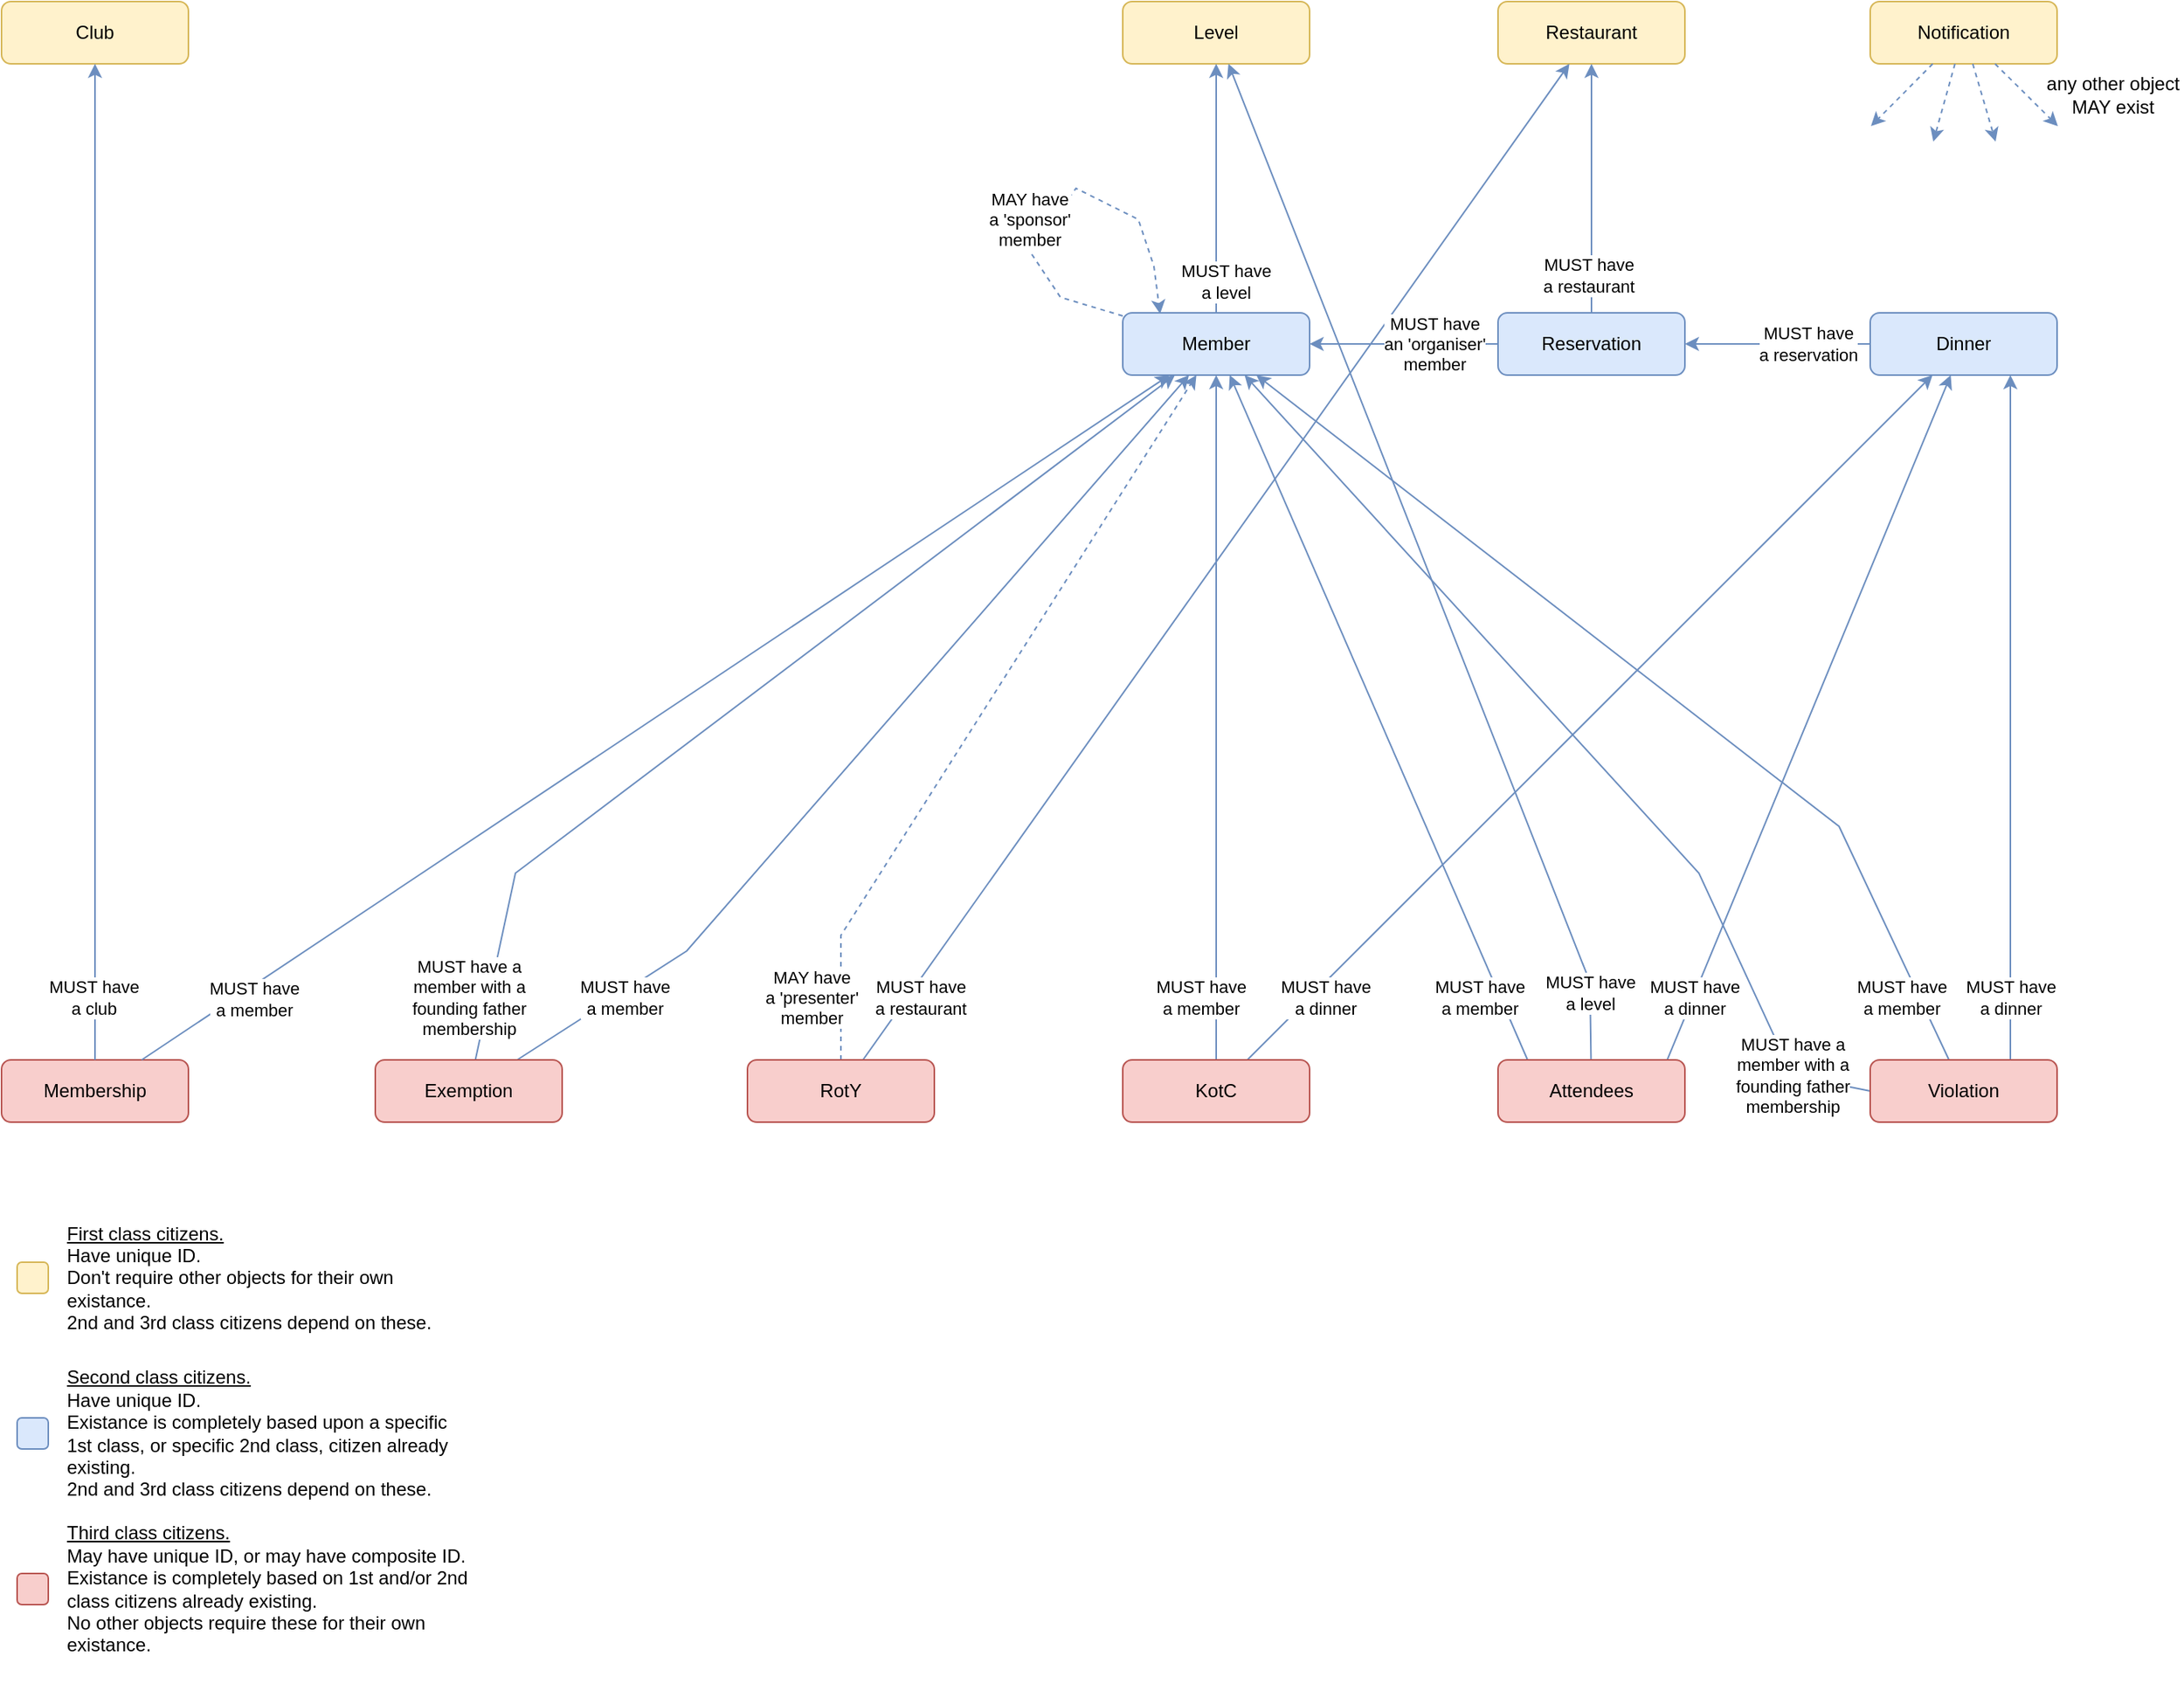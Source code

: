 <mxfile version="21.2.8" type="device">
  <diagram name="Page-1" id="Z5LdI7A3Hce1t4JZFpOZ">
    <mxGraphModel dx="1592" dy="880" grid="1" gridSize="10" guides="1" tooltips="1" connect="1" arrows="1" fold="1" page="1" pageScale="1" pageWidth="827" pageHeight="1169" math="0" shadow="0">
      <root>
        <mxCell id="0" />
        <mxCell id="1" parent="0" />
        <mxCell id="BozgZO4kEOnN7RZl8oFu-1" value="Member" style="rounded=1;whiteSpace=wrap;html=1;fillColor=#dae8fc;strokeColor=#6c8ebf;" parent="1" vertex="1">
          <mxGeometry x="880" y="240" width="120" height="40" as="geometry" />
        </mxCell>
        <mxCell id="BozgZO4kEOnN7RZl8oFu-2" value="Club" style="rounded=1;whiteSpace=wrap;html=1;fillColor=#fff2cc;strokeColor=#d6b656;" parent="1" vertex="1">
          <mxGeometry x="160" y="40" width="120" height="40" as="geometry" />
        </mxCell>
        <mxCell id="BozgZO4kEOnN7RZl8oFu-3" value="Notification" style="rounded=1;whiteSpace=wrap;html=1;fillColor=#fff2cc;strokeColor=#d6b656;" parent="1" vertex="1">
          <mxGeometry x="1360" y="40" width="120" height="40" as="geometry" />
        </mxCell>
        <mxCell id="BozgZO4kEOnN7RZl8oFu-4" value="Level" style="rounded=1;whiteSpace=wrap;html=1;fillColor=#fff2cc;strokeColor=#d6b656;" parent="1" vertex="1">
          <mxGeometry x="880" y="40" width="120" height="40" as="geometry" />
        </mxCell>
        <mxCell id="BozgZO4kEOnN7RZl8oFu-5" value="Restaurant" style="rounded=1;whiteSpace=wrap;html=1;fillColor=#fff2cc;strokeColor=#d6b656;" parent="1" vertex="1">
          <mxGeometry x="1121" y="40" width="120" height="40" as="geometry" />
        </mxCell>
        <mxCell id="BozgZO4kEOnN7RZl8oFu-7" value="Membership" style="rounded=1;whiteSpace=wrap;html=1;fillColor=#f8cecc;strokeColor=#b85450;" parent="1" vertex="1">
          <mxGeometry x="160" y="720" width="120" height="40" as="geometry" />
        </mxCell>
        <mxCell id="r8nRrEDW61zQKozaeemJ-20" value="MUST have&lt;br&gt;a member" style="rounded=0;orthogonalLoop=1;jettySize=auto;html=1;fillColor=#dae8fc;strokeColor=#6c8ebf;" edge="1" parent="1" source="BozgZO4kEOnN7RZl8oFu-8" target="BozgZO4kEOnN7RZl8oFu-1">
          <mxGeometry x="-0.743" y="-4" relative="1" as="geometry">
            <Array as="points">
              <mxPoint x="600" y="650" />
            </Array>
            <mxPoint as="offset" />
          </mxGeometry>
        </mxCell>
        <mxCell id="r8nRrEDW61zQKozaeemJ-21" value="MUST have a&lt;br&gt;member with a&lt;br&gt;founding father&lt;br&gt;membership" style="rounded=0;orthogonalLoop=1;jettySize=auto;html=1;fillColor=#dae8fc;strokeColor=#6c8ebf;" edge="1" parent="1" source="BozgZO4kEOnN7RZl8oFu-8" target="BozgZO4kEOnN7RZl8oFu-1">
          <mxGeometry x="-0.883" y="13" relative="1" as="geometry">
            <Array as="points">
              <mxPoint x="490" y="600" />
            </Array>
            <mxPoint as="offset" />
          </mxGeometry>
        </mxCell>
        <mxCell id="BozgZO4kEOnN7RZl8oFu-8" value="Exemption" style="rounded=1;whiteSpace=wrap;html=1;fillColor=#f8cecc;strokeColor=#b85450;" parent="1" vertex="1">
          <mxGeometry x="400" y="720" width="120" height="40" as="geometry" />
        </mxCell>
        <mxCell id="r8nRrEDW61zQKozaeemJ-24" value="&lt;span style=&quot;color: rgb(0, 0, 0); font-family: Helvetica; font-size: 11px; font-style: normal; font-variant-ligatures: normal; font-variant-caps: normal; font-weight: 400; letter-spacing: normal; orphans: 2; text-align: center; text-indent: 0px; text-transform: none; widows: 2; word-spacing: 0px; -webkit-text-stroke-width: 0px; background-color: rgb(255, 255, 255); text-decoration-thickness: initial; text-decoration-style: initial; text-decoration-color: initial; float: none; display: inline !important;&quot;&gt;MUST have&lt;/span&gt;&lt;br style=&quot;border-color: var(--border-color); color: rgb(0, 0, 0); font-family: Helvetica; font-size: 11px; font-style: normal; font-variant-ligatures: normal; font-variant-caps: normal; font-weight: 400; letter-spacing: normal; orphans: 2; text-align: center; text-indent: 0px; text-transform: none; widows: 2; word-spacing: 0px; -webkit-text-stroke-width: 0px; text-decoration-thickness: initial; text-decoration-style: initial; text-decoration-color: initial;&quot;&gt;&lt;span style=&quot;color: rgb(0, 0, 0); font-family: Helvetica; font-size: 11px; font-style: normal; font-variant-ligatures: normal; font-variant-caps: normal; font-weight: 400; letter-spacing: normal; orphans: 2; text-align: center; text-indent: 0px; text-transform: none; widows: 2; word-spacing: 0px; -webkit-text-stroke-width: 0px; background-color: rgb(255, 255, 255); text-decoration-thickness: initial; text-decoration-style: initial; text-decoration-color: initial; float: none; display: inline !important;&quot;&gt;a restaurant&lt;/span&gt;" style="rounded=0;orthogonalLoop=1;jettySize=auto;html=1;fillColor=#dae8fc;strokeColor=#6c8ebf;" edge="1" parent="1" source="BozgZO4kEOnN7RZl8oFu-10" target="BozgZO4kEOnN7RZl8oFu-5">
          <mxGeometry x="-0.703" y="2" relative="1" as="geometry">
            <mxPoint as="offset" />
          </mxGeometry>
        </mxCell>
        <mxCell id="BozgZO4kEOnN7RZl8oFu-10" value="Reservation" style="rounded=1;whiteSpace=wrap;html=1;fillColor=#dae8fc;strokeColor=#6c8ebf;" parent="1" vertex="1">
          <mxGeometry x="1121" y="240" width="120" height="40" as="geometry" />
        </mxCell>
        <mxCell id="r8nRrEDW61zQKozaeemJ-22" value="MUST have&lt;br&gt;a restaurant" style="rounded=0;orthogonalLoop=1;jettySize=auto;html=1;fillColor=#dae8fc;strokeColor=#6c8ebf;" edge="1" parent="1" source="BozgZO4kEOnN7RZl8oFu-11" target="BozgZO4kEOnN7RZl8oFu-5">
          <mxGeometry x="-0.863" y="-7" relative="1" as="geometry">
            <mxPoint as="offset" />
          </mxGeometry>
        </mxCell>
        <mxCell id="r8nRrEDW61zQKozaeemJ-23" value="MAY have&lt;br&gt;a &#39;presenter&#39;&lt;br&gt;member" style="rounded=0;orthogonalLoop=1;jettySize=auto;html=1;dashed=1;fillColor=#dae8fc;strokeColor=#6c8ebf;" edge="1" parent="1" source="BozgZO4kEOnN7RZl8oFu-11" target="BozgZO4kEOnN7RZl8oFu-1">
          <mxGeometry x="-0.842" y="19" relative="1" as="geometry">
            <Array as="points">
              <mxPoint x="699" y="640" />
            </Array>
            <mxPoint as="offset" />
          </mxGeometry>
        </mxCell>
        <mxCell id="BozgZO4kEOnN7RZl8oFu-11" value="RotY" style="rounded=1;whiteSpace=wrap;html=1;fillColor=#f8cecc;strokeColor=#b85450;" parent="1" vertex="1">
          <mxGeometry x="639" y="720" width="120" height="40" as="geometry" />
        </mxCell>
        <mxCell id="r8nRrEDW61zQKozaeemJ-30" value="MUST have&lt;br&gt;a dinner" style="rounded=0;orthogonalLoop=1;jettySize=auto;html=1;fillColor=#dae8fc;strokeColor=#6c8ebf;" edge="1" parent="1" source="BozgZO4kEOnN7RZl8oFu-12" target="BozgZO4kEOnN7RZl8oFu-13">
          <mxGeometry x="-0.795" y="-7" relative="1" as="geometry">
            <mxPoint as="offset" />
          </mxGeometry>
        </mxCell>
        <mxCell id="r8nRrEDW61zQKozaeemJ-31" value="MUST have&lt;br&gt;a member" style="rounded=0;orthogonalLoop=1;jettySize=auto;html=1;fillColor=#dae8fc;strokeColor=#6c8ebf;" edge="1" parent="1" source="BozgZO4kEOnN7RZl8oFu-12" target="BozgZO4kEOnN7RZl8oFu-1">
          <mxGeometry x="-0.818" y="10" relative="1" as="geometry">
            <mxPoint as="offset" />
          </mxGeometry>
        </mxCell>
        <mxCell id="BozgZO4kEOnN7RZl8oFu-12" value="KotC" style="rounded=1;whiteSpace=wrap;html=1;fillColor=#f8cecc;strokeColor=#b85450;" parent="1" vertex="1">
          <mxGeometry x="880" y="720" width="120" height="40" as="geometry" />
        </mxCell>
        <mxCell id="r8nRrEDW61zQKozaeemJ-26" value="MUST have&lt;br&gt;a reservation" style="rounded=0;orthogonalLoop=1;jettySize=auto;html=1;fillColor=#dae8fc;strokeColor=#6c8ebf;" edge="1" parent="1" source="BozgZO4kEOnN7RZl8oFu-13" target="BozgZO4kEOnN7RZl8oFu-10">
          <mxGeometry x="-0.328" relative="1" as="geometry">
            <mxPoint as="offset" />
          </mxGeometry>
        </mxCell>
        <mxCell id="BozgZO4kEOnN7RZl8oFu-13" value="Dinner" style="rounded=1;whiteSpace=wrap;html=1;fillColor=#dae8fc;strokeColor=#6c8ebf;" parent="1" vertex="1">
          <mxGeometry x="1360" y="240" width="120" height="40" as="geometry" />
        </mxCell>
        <mxCell id="r8nRrEDW61zQKozaeemJ-27" value="MUST have&lt;br&gt;a dinner" style="rounded=0;orthogonalLoop=1;jettySize=auto;html=1;fillColor=#dae8fc;strokeColor=#6c8ebf;exitX=0.906;exitY=-0.004;exitDx=0;exitDy=0;exitPerimeter=0;" edge="1" parent="1" source="BozgZO4kEOnN7RZl8oFu-14" target="BozgZO4kEOnN7RZl8oFu-13">
          <mxGeometry x="-0.817" y="-1" relative="1" as="geometry">
            <mxPoint as="offset" />
          </mxGeometry>
        </mxCell>
        <mxCell id="r8nRrEDW61zQKozaeemJ-28" value="MUST have&lt;br&gt;a member" style="rounded=0;orthogonalLoop=1;jettySize=auto;html=1;fillColor=#dae8fc;strokeColor=#6c8ebf;exitX=0.158;exitY=0;exitDx=0;exitDy=0;exitPerimeter=0;" edge="1" parent="1" source="BozgZO4kEOnN7RZl8oFu-14" target="BozgZO4kEOnN7RZl8oFu-1">
          <mxGeometry x="-0.796" y="12" relative="1" as="geometry">
            <mxPoint as="offset" />
          </mxGeometry>
        </mxCell>
        <mxCell id="r8nRrEDW61zQKozaeemJ-29" value="MUST have&lt;br&gt;a level" style="rounded=0;orthogonalLoop=1;jettySize=auto;html=1;fillColor=#dae8fc;strokeColor=#6c8ebf;" edge="1" parent="1" source="BozgZO4kEOnN7RZl8oFu-14" target="BozgZO4kEOnN7RZl8oFu-4">
          <mxGeometry x="-0.875" relative="1" as="geometry">
            <Array as="points">
              <mxPoint x="1180" y="670" />
            </Array>
            <mxPoint as="offset" />
          </mxGeometry>
        </mxCell>
        <mxCell id="BozgZO4kEOnN7RZl8oFu-14" value="Attendees" style="rounded=1;whiteSpace=wrap;html=1;fillColor=#f8cecc;strokeColor=#b85450;" parent="1" vertex="1">
          <mxGeometry x="1121" y="720" width="120" height="40" as="geometry" />
        </mxCell>
        <mxCell id="r8nRrEDW61zQKozaeemJ-32" value="MUST have&lt;br&gt;a dinner&lt;br&gt;" style="rounded=0;orthogonalLoop=1;jettySize=auto;html=1;fillColor=#dae8fc;strokeColor=#6c8ebf;exitX=0.75;exitY=0;exitDx=0;exitDy=0;entryX=0.75;entryY=1;entryDx=0;entryDy=0;" edge="1" parent="1" source="MY71BQhp90IvfYwF4a3C-1" target="BozgZO4kEOnN7RZl8oFu-13">
          <mxGeometry x="-0.818" relative="1" as="geometry">
            <mxPoint as="offset" />
          </mxGeometry>
        </mxCell>
        <mxCell id="r8nRrEDW61zQKozaeemJ-33" value="&lt;span style=&quot;color: rgb(0, 0, 0); font-family: Helvetica; font-size: 11px; font-style: normal; font-variant-ligatures: normal; font-variant-caps: normal; font-weight: 400; letter-spacing: normal; orphans: 2; text-align: center; text-indent: 0px; text-transform: none; widows: 2; word-spacing: 0px; -webkit-text-stroke-width: 0px; background-color: rgb(255, 255, 255); text-decoration-thickness: initial; text-decoration-style: initial; text-decoration-color: initial; float: none; display: inline !important;&quot;&gt;MUST have&lt;/span&gt;&lt;br style=&quot;border-color: var(--border-color); color: rgb(0, 0, 0); font-family: Helvetica; font-size: 11px; font-style: normal; font-variant-ligatures: normal; font-variant-caps: normal; font-weight: 400; letter-spacing: normal; orphans: 2; text-align: center; text-indent: 0px; text-transform: none; widows: 2; word-spacing: 0px; -webkit-text-stroke-width: 0px; text-decoration-thickness: initial; text-decoration-style: initial; text-decoration-color: initial;&quot;&gt;&lt;span style=&quot;color: rgb(0, 0, 0); font-family: Helvetica; font-size: 11px; font-style: normal; font-variant-ligatures: normal; font-variant-caps: normal; font-weight: 400; letter-spacing: normal; orphans: 2; text-align: center; text-indent: 0px; text-transform: none; widows: 2; word-spacing: 0px; -webkit-text-stroke-width: 0px; background-color: rgb(255, 255, 255); text-decoration-thickness: initial; text-decoration-style: initial; text-decoration-color: initial; float: none; display: inline !important;&quot;&gt;a member&lt;/span&gt;" style="rounded=0;orthogonalLoop=1;jettySize=auto;html=1;fillColor=#dae8fc;strokeColor=#6c8ebf;" edge="1" parent="1" source="MY71BQhp90IvfYwF4a3C-1" target="BozgZO4kEOnN7RZl8oFu-1">
          <mxGeometry x="-0.846" y="11" relative="1" as="geometry">
            <Array as="points">
              <mxPoint x="1340" y="570" />
            </Array>
            <mxPoint as="offset" />
          </mxGeometry>
        </mxCell>
        <mxCell id="r8nRrEDW61zQKozaeemJ-34" value="&lt;span style=&quot;color: rgb(0, 0, 0); font-family: Helvetica; font-size: 11px; font-style: normal; font-variant-ligatures: normal; font-variant-caps: normal; font-weight: 400; letter-spacing: normal; orphans: 2; text-align: center; text-indent: 0px; text-transform: none; widows: 2; word-spacing: 0px; -webkit-text-stroke-width: 0px; background-color: rgb(255, 255, 255); text-decoration-thickness: initial; text-decoration-style: initial; text-decoration-color: initial; float: none; display: inline !important;&quot;&gt;MUST have a&lt;/span&gt;&lt;br style=&quot;border-color: var(--border-color); color: rgb(0, 0, 0); font-family: Helvetica; font-size: 11px; font-style: normal; font-variant-ligatures: normal; font-variant-caps: normal; font-weight: 400; letter-spacing: normal; orphans: 2; text-align: center; text-indent: 0px; text-transform: none; widows: 2; word-spacing: 0px; -webkit-text-stroke-width: 0px; text-decoration-thickness: initial; text-decoration-style: initial; text-decoration-color: initial;&quot;&gt;&lt;span style=&quot;color: rgb(0, 0, 0); font-family: Helvetica; font-size: 11px; font-style: normal; font-variant-ligatures: normal; font-variant-caps: normal; font-weight: 400; letter-spacing: normal; orphans: 2; text-align: center; text-indent: 0px; text-transform: none; widows: 2; word-spacing: 0px; -webkit-text-stroke-width: 0px; background-color: rgb(255, 255, 255); text-decoration-thickness: initial; text-decoration-style: initial; text-decoration-color: initial; float: none; display: inline !important;&quot;&gt;member with a&lt;/span&gt;&lt;br style=&quot;border-color: var(--border-color); color: rgb(0, 0, 0); font-family: Helvetica; font-size: 11px; font-style: normal; font-variant-ligatures: normal; font-variant-caps: normal; font-weight: 400; letter-spacing: normal; orphans: 2; text-align: center; text-indent: 0px; text-transform: none; widows: 2; word-spacing: 0px; -webkit-text-stroke-width: 0px; text-decoration-thickness: initial; text-decoration-style: initial; text-decoration-color: initial;&quot;&gt;&lt;span style=&quot;color: rgb(0, 0, 0); font-family: Helvetica; font-size: 11px; font-style: normal; font-variant-ligatures: normal; font-variant-caps: normal; font-weight: 400; letter-spacing: normal; orphans: 2; text-align: center; text-indent: 0px; text-transform: none; widows: 2; word-spacing: 0px; -webkit-text-stroke-width: 0px; background-color: rgb(255, 255, 255); text-decoration-thickness: initial; text-decoration-style: initial; text-decoration-color: initial; float: none; display: inline !important;&quot;&gt;founding father&lt;/span&gt;&lt;br style=&quot;border-color: var(--border-color); color: rgb(0, 0, 0); font-family: Helvetica; font-size: 11px; font-style: normal; font-variant-ligatures: normal; font-variant-caps: normal; font-weight: 400; letter-spacing: normal; orphans: 2; text-align: center; text-indent: 0px; text-transform: none; widows: 2; word-spacing: 0px; -webkit-text-stroke-width: 0px; text-decoration-thickness: initial; text-decoration-style: initial; text-decoration-color: initial;&quot;&gt;&lt;span style=&quot;color: rgb(0, 0, 0); font-family: Helvetica; font-size: 11px; font-style: normal; font-variant-ligatures: normal; font-variant-caps: normal; font-weight: 400; letter-spacing: normal; orphans: 2; text-align: center; text-indent: 0px; text-transform: none; widows: 2; word-spacing: 0px; -webkit-text-stroke-width: 0px; background-color: rgb(255, 255, 255); text-decoration-thickness: initial; text-decoration-style: initial; text-decoration-color: initial; float: none; display: inline !important;&quot;&gt;membership&lt;/span&gt;" style="rounded=0;orthogonalLoop=1;jettySize=auto;html=1;fillColor=#dae8fc;strokeColor=#6c8ebf;exitX=0;exitY=0.5;exitDx=0;exitDy=0;" edge="1" parent="1" source="MY71BQhp90IvfYwF4a3C-1" target="BozgZO4kEOnN7RZl8oFu-1">
          <mxGeometry x="-0.837" relative="1" as="geometry">
            <Array as="points">
              <mxPoint x="1310" y="730" />
              <mxPoint x="1250" y="600" />
            </Array>
            <mxPoint as="offset" />
          </mxGeometry>
        </mxCell>
        <mxCell id="MY71BQhp90IvfYwF4a3C-1" value="Violation" style="rounded=1;whiteSpace=wrap;html=1;fillColor=#f8cecc;strokeColor=#b85450;" parent="1" vertex="1">
          <mxGeometry x="1360" y="720" width="120" height="40" as="geometry" />
        </mxCell>
        <mxCell id="r8nRrEDW61zQKozaeemJ-3" value="MUST have&lt;br&gt;a level" style="endArrow=classic;html=1;rounded=0;fillColor=#dae8fc;strokeColor=#6c8ebf;" edge="1" parent="1" source="BozgZO4kEOnN7RZl8oFu-1" target="BozgZO4kEOnN7RZl8oFu-4">
          <mxGeometry x="-0.748" y="-6" width="50" height="50" relative="1" as="geometry">
            <mxPoint x="290" y="360" as="sourcePoint" />
            <mxPoint x="340" y="310" as="targetPoint" />
            <mxPoint as="offset" />
          </mxGeometry>
        </mxCell>
        <mxCell id="r8nRrEDW61zQKozaeemJ-9" value="" style="endArrow=classic;html=1;rounded=0;dashed=1;fillColor=#dae8fc;strokeColor=#6c8ebf;" edge="1" parent="1" source="BozgZO4kEOnN7RZl8oFu-3">
          <mxGeometry width="50" height="50" relative="1" as="geometry">
            <mxPoint x="1370.5" y="90" as="sourcePoint" />
            <mxPoint x="1360.5" y="120" as="targetPoint" />
          </mxGeometry>
        </mxCell>
        <mxCell id="r8nRrEDW61zQKozaeemJ-10" value="any other object MAY exist" style="text;html=1;strokeColor=none;fillColor=none;align=center;verticalAlign=middle;whiteSpace=wrap;rounded=0;" vertex="1" parent="1">
          <mxGeometry x="1470.5" y="80" width="90" height="40" as="geometry" />
        </mxCell>
        <mxCell id="r8nRrEDW61zQKozaeemJ-11" value="" style="endArrow=classic;html=1;rounded=0;dashed=1;fillColor=#dae8fc;strokeColor=#6c8ebf;" edge="1" parent="1" source="BozgZO4kEOnN7RZl8oFu-3">
          <mxGeometry width="50" height="50" relative="1" as="geometry">
            <mxPoint x="1380.5" y="100" as="sourcePoint" />
            <mxPoint x="1400.5" y="130" as="targetPoint" />
          </mxGeometry>
        </mxCell>
        <mxCell id="r8nRrEDW61zQKozaeemJ-12" value="" style="endArrow=classic;html=1;rounded=0;dashed=1;fillColor=#dae8fc;strokeColor=#6c8ebf;" edge="1" parent="1" source="BozgZO4kEOnN7RZl8oFu-3">
          <mxGeometry width="50" height="50" relative="1" as="geometry">
            <mxPoint x="1460.5" y="90" as="sourcePoint" />
            <mxPoint x="1480.5" y="120" as="targetPoint" />
          </mxGeometry>
        </mxCell>
        <mxCell id="r8nRrEDW61zQKozaeemJ-13" value="" style="endArrow=classic;html=1;rounded=0;dashed=1;fillColor=#dae8fc;strokeColor=#6c8ebf;" edge="1" parent="1" source="BozgZO4kEOnN7RZl8oFu-3">
          <mxGeometry width="50" height="50" relative="1" as="geometry">
            <mxPoint x="1390.5" y="110" as="sourcePoint" />
            <mxPoint x="1440.5" y="130" as="targetPoint" />
          </mxGeometry>
        </mxCell>
        <mxCell id="r8nRrEDW61zQKozaeemJ-14" value="MAY have&lt;br&gt;a &#39;sponsor&#39;&lt;br&gt;member" style="endArrow=classic;html=1;rounded=0;dashed=1;entryX=0.2;entryY=0.017;entryDx=0;entryDy=0;entryPerimeter=0;fillColor=#dae8fc;strokeColor=#6c8ebf;" edge="1" parent="1" source="BozgZO4kEOnN7RZl8oFu-1" target="BozgZO4kEOnN7RZl8oFu-1">
          <mxGeometry x="-0.202" y="12" width="50" height="50" relative="1" as="geometry">
            <mxPoint x="501" y="310" as="sourcePoint" />
            <mxPoint x="510" y="320" as="targetPoint" />
            <Array as="points">
              <mxPoint x="840" y="230" />
              <mxPoint x="820" y="200" />
              <mxPoint x="850" y="160" />
              <mxPoint x="890" y="180" />
              <mxPoint x="900" y="210" />
            </Array>
            <mxPoint as="offset" />
          </mxGeometry>
        </mxCell>
        <mxCell id="r8nRrEDW61zQKozaeemJ-16" value="MUST have&lt;br&gt;a member" style="endArrow=classic;html=1;rounded=0;fillColor=#dae8fc;strokeColor=#6c8ebf;" edge="1" parent="1" source="BozgZO4kEOnN7RZl8oFu-7" target="BozgZO4kEOnN7RZl8oFu-1">
          <mxGeometry x="-0.795" y="-7" width="50" height="50" relative="1" as="geometry">
            <mxPoint x="711" y="350" as="sourcePoint" />
            <mxPoint x="711" y="270" as="targetPoint" />
            <Array as="points" />
            <mxPoint as="offset" />
          </mxGeometry>
        </mxCell>
        <mxCell id="r8nRrEDW61zQKozaeemJ-17" value="MUST have&lt;br&gt;a club" style="endArrow=classic;html=1;rounded=0;fillColor=#dae8fc;strokeColor=#6c8ebf;" edge="1" parent="1" source="BozgZO4kEOnN7RZl8oFu-7" target="BozgZO4kEOnN7RZl8oFu-2">
          <mxGeometry x="-0.875" y="1" width="50" height="50" relative="1" as="geometry">
            <mxPoint x="47" y="430" as="sourcePoint" />
            <mxPoint x="-86" y="350" as="targetPoint" />
            <mxPoint as="offset" />
          </mxGeometry>
        </mxCell>
        <mxCell id="r8nRrEDW61zQKozaeemJ-25" value="MUST have&lt;br&gt;an &#39;organiser&#39;&lt;br&gt;member" style="rounded=0;orthogonalLoop=1;jettySize=auto;html=1;fillColor=#dae8fc;strokeColor=#6c8ebf;" edge="1" parent="1" source="BozgZO4kEOnN7RZl8oFu-10" target="BozgZO4kEOnN7RZl8oFu-1">
          <mxGeometry x="-0.322" relative="1" as="geometry">
            <mxPoint as="offset" />
          </mxGeometry>
        </mxCell>
        <mxCell id="r8nRrEDW61zQKozaeemJ-37" value="" style="rounded=1;whiteSpace=wrap;html=1;fillColor=#fff2cc;strokeColor=#d6b656;" vertex="1" parent="1">
          <mxGeometry x="170" y="850" width="20" height="20" as="geometry" />
        </mxCell>
        <mxCell id="r8nRrEDW61zQKozaeemJ-38" value="&lt;u&gt;First class citizens.&lt;/u&gt;&lt;br&gt;Have unique ID.&lt;br&gt;Don&#39;t require other objects for their own existance.&lt;br&gt;2nd and 3rd class citizens depend on these." style="text;html=1;strokeColor=none;fillColor=none;align=left;verticalAlign=middle;whiteSpace=wrap;rounded=0;" vertex="1" parent="1">
          <mxGeometry x="200" y="800" width="260" height="120" as="geometry" />
        </mxCell>
        <mxCell id="r8nRrEDW61zQKozaeemJ-44" value="" style="rounded=1;whiteSpace=wrap;html=1;fillColor=#dae8fc;strokeColor=#6c8ebf;" vertex="1" parent="1">
          <mxGeometry x="170" y="950" width="20" height="20" as="geometry" />
        </mxCell>
        <mxCell id="r8nRrEDW61zQKozaeemJ-45" value="&lt;u&gt;Second class citizens.&lt;/u&gt;&lt;br&gt;Have unique ID.&lt;br&gt;Existance is completely based upon a specific 1st class, or specific 2nd class, citizen already existing.&lt;br&gt;2nd and 3rd class citizens depend on these." style="text;html=1;strokeColor=none;fillColor=none;align=left;verticalAlign=middle;whiteSpace=wrap;rounded=0;" vertex="1" parent="1">
          <mxGeometry x="200" y="890" width="260" height="140" as="geometry" />
        </mxCell>
        <mxCell id="r8nRrEDW61zQKozaeemJ-46" value="" style="rounded=1;whiteSpace=wrap;html=1;fillColor=#f8cecc;strokeColor=#b85450;" vertex="1" parent="1">
          <mxGeometry x="170" y="1050" width="20" height="20" as="geometry" />
        </mxCell>
        <mxCell id="r8nRrEDW61zQKozaeemJ-47" value="&lt;u&gt;Third class citizens.&lt;/u&gt;&lt;br&gt;May have unique ID, or may have composite ID.&lt;br&gt;Existance is completely based on 1st and/or 2nd class citizens already existing.&lt;br&gt;No other objects require these for their own existance." style="text;html=1;strokeColor=none;fillColor=none;align=left;verticalAlign=middle;whiteSpace=wrap;rounded=0;" vertex="1" parent="1">
          <mxGeometry x="200" y="1000" width="260" height="120" as="geometry" />
        </mxCell>
      </root>
    </mxGraphModel>
  </diagram>
</mxfile>

